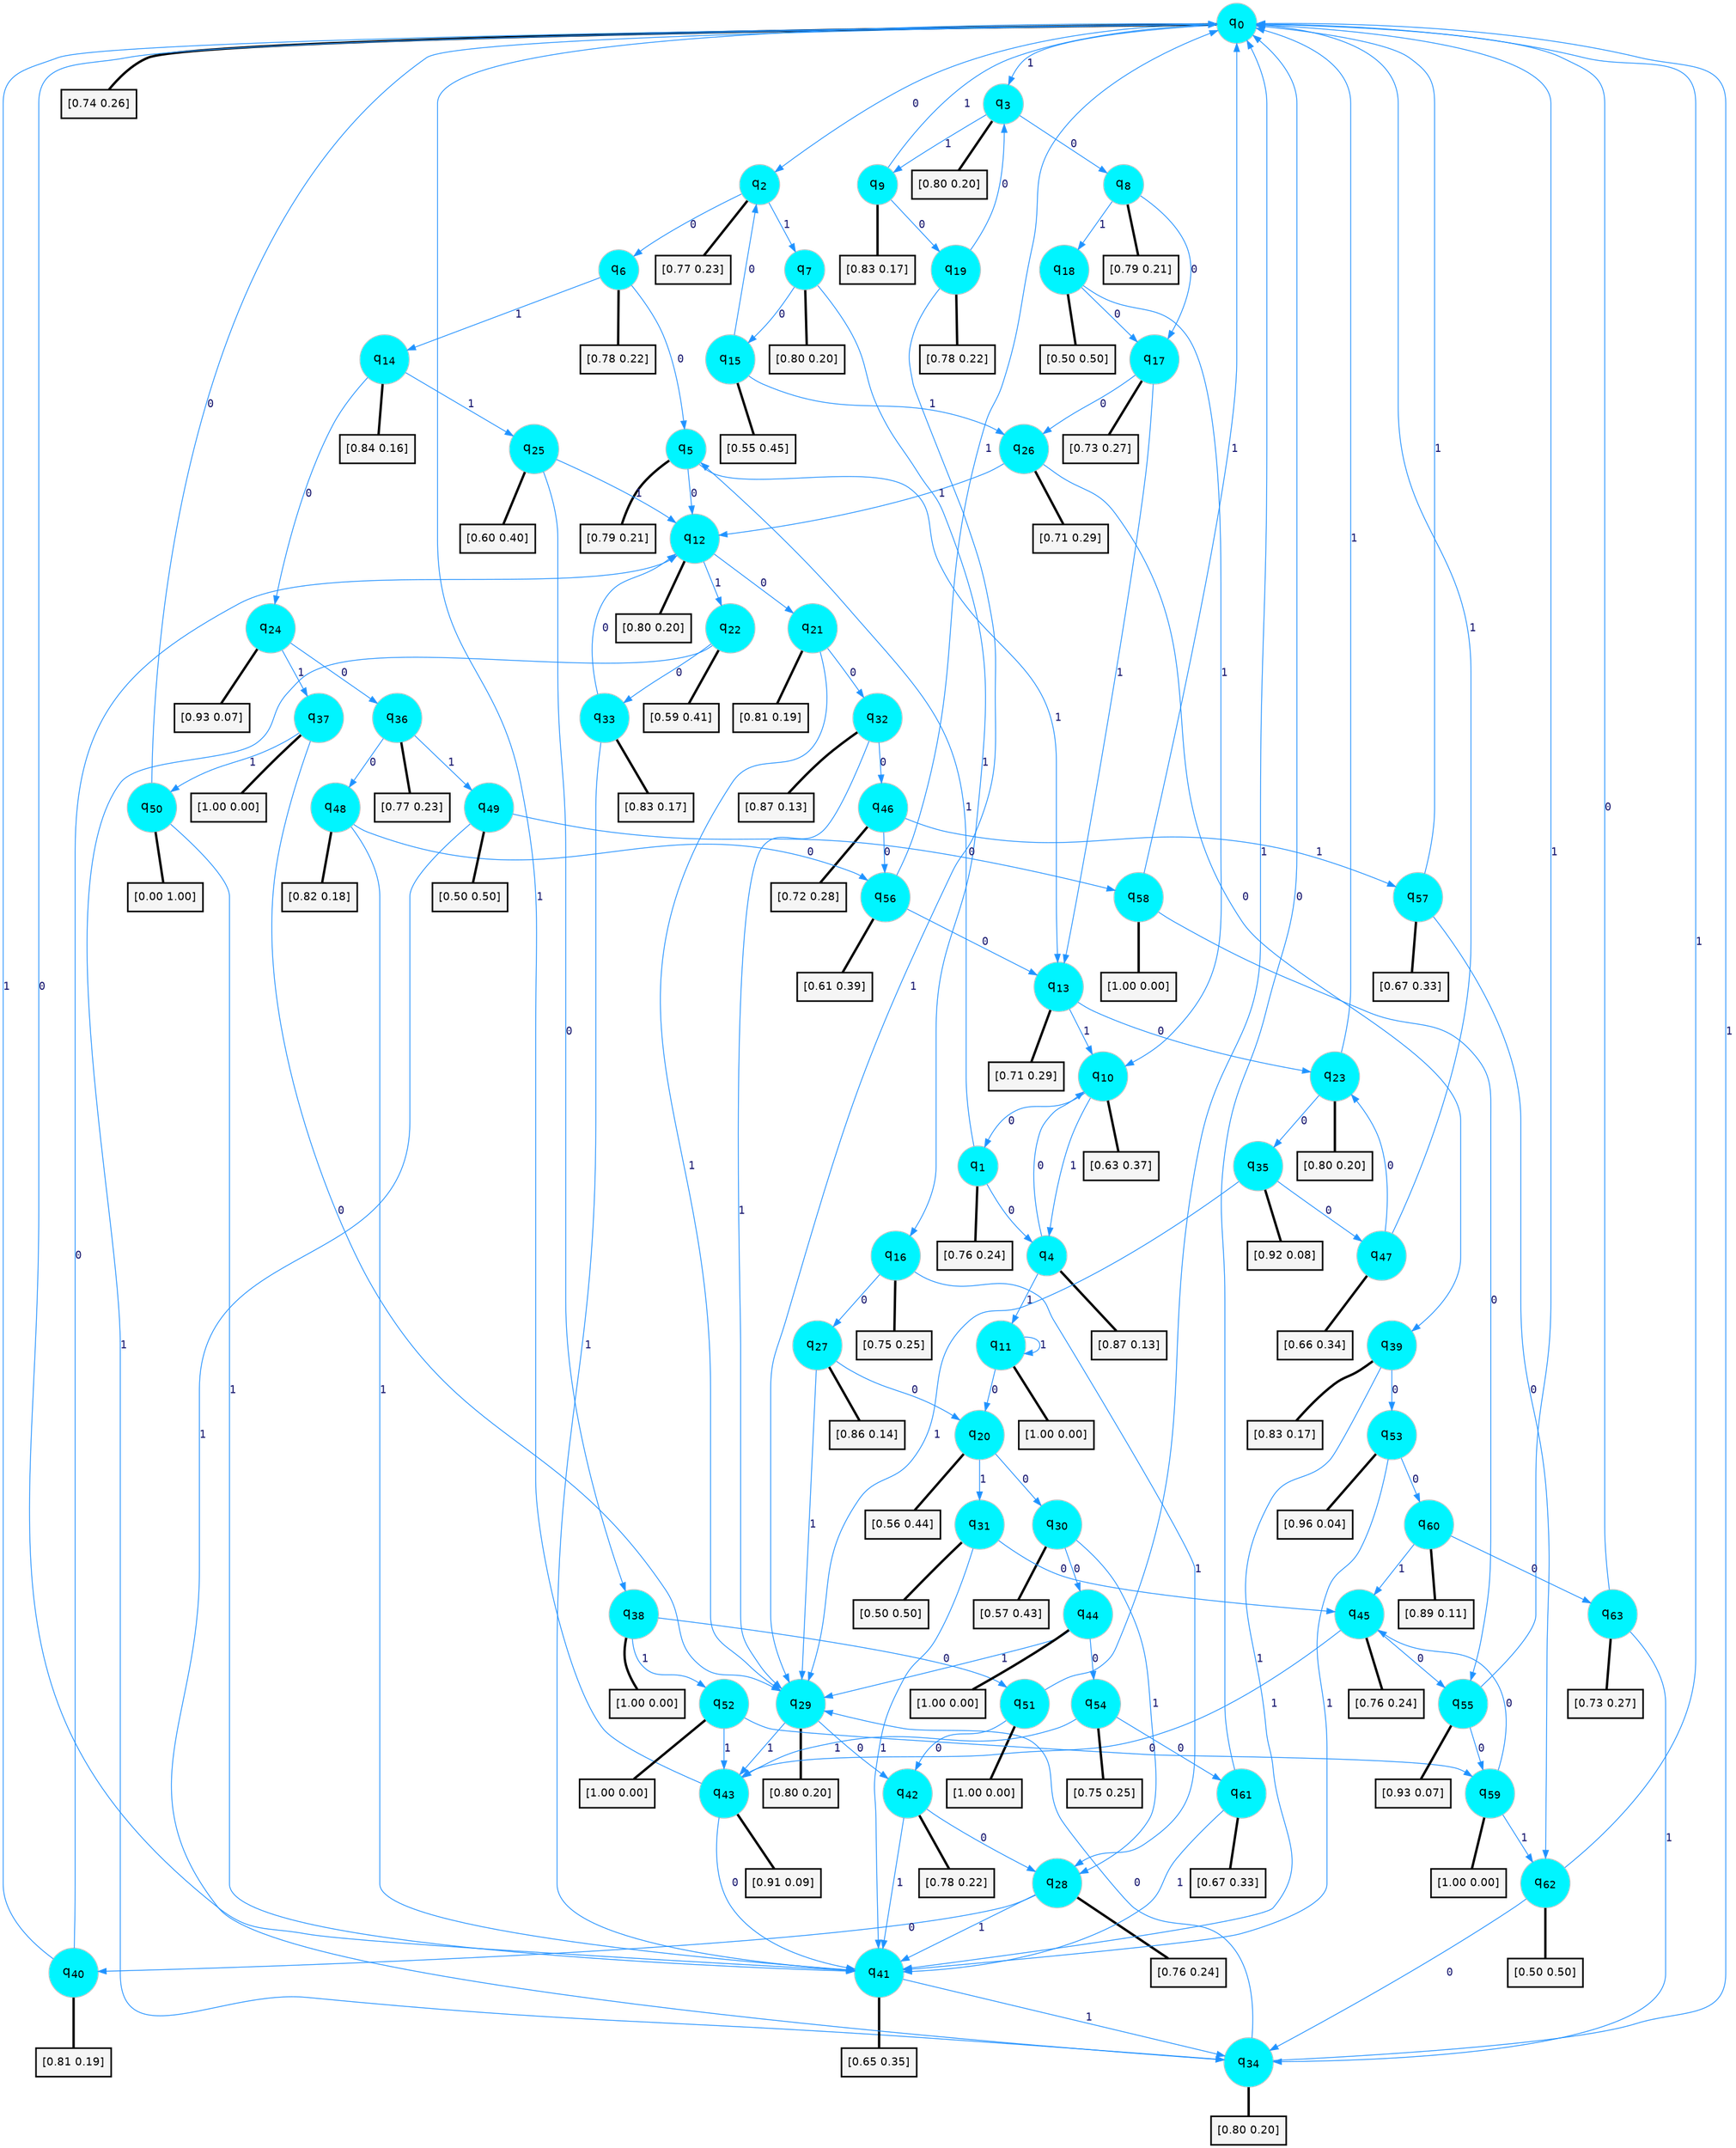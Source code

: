 digraph G {
graph [
bgcolor=transparent, dpi=300, rankdir=TD, size="40,25"];
node [
color=gray, fillcolor=turquoise1, fontcolor=black, fontname=Helvetica, fontsize=16, fontweight=bold, shape=circle, style=filled];
edge [
arrowsize=1, color=dodgerblue1, fontcolor=midnightblue, fontname=courier, fontweight=bold, penwidth=1, style=solid, weight=20];
0[label=<q<SUB>0</SUB>>];
1[label=<q<SUB>1</SUB>>];
2[label=<q<SUB>2</SUB>>];
3[label=<q<SUB>3</SUB>>];
4[label=<q<SUB>4</SUB>>];
5[label=<q<SUB>5</SUB>>];
6[label=<q<SUB>6</SUB>>];
7[label=<q<SUB>7</SUB>>];
8[label=<q<SUB>8</SUB>>];
9[label=<q<SUB>9</SUB>>];
10[label=<q<SUB>10</SUB>>];
11[label=<q<SUB>11</SUB>>];
12[label=<q<SUB>12</SUB>>];
13[label=<q<SUB>13</SUB>>];
14[label=<q<SUB>14</SUB>>];
15[label=<q<SUB>15</SUB>>];
16[label=<q<SUB>16</SUB>>];
17[label=<q<SUB>17</SUB>>];
18[label=<q<SUB>18</SUB>>];
19[label=<q<SUB>19</SUB>>];
20[label=<q<SUB>20</SUB>>];
21[label=<q<SUB>21</SUB>>];
22[label=<q<SUB>22</SUB>>];
23[label=<q<SUB>23</SUB>>];
24[label=<q<SUB>24</SUB>>];
25[label=<q<SUB>25</SUB>>];
26[label=<q<SUB>26</SUB>>];
27[label=<q<SUB>27</SUB>>];
28[label=<q<SUB>28</SUB>>];
29[label=<q<SUB>29</SUB>>];
30[label=<q<SUB>30</SUB>>];
31[label=<q<SUB>31</SUB>>];
32[label=<q<SUB>32</SUB>>];
33[label=<q<SUB>33</SUB>>];
34[label=<q<SUB>34</SUB>>];
35[label=<q<SUB>35</SUB>>];
36[label=<q<SUB>36</SUB>>];
37[label=<q<SUB>37</SUB>>];
38[label=<q<SUB>38</SUB>>];
39[label=<q<SUB>39</SUB>>];
40[label=<q<SUB>40</SUB>>];
41[label=<q<SUB>41</SUB>>];
42[label=<q<SUB>42</SUB>>];
43[label=<q<SUB>43</SUB>>];
44[label=<q<SUB>44</SUB>>];
45[label=<q<SUB>45</SUB>>];
46[label=<q<SUB>46</SUB>>];
47[label=<q<SUB>47</SUB>>];
48[label=<q<SUB>48</SUB>>];
49[label=<q<SUB>49</SUB>>];
50[label=<q<SUB>50</SUB>>];
51[label=<q<SUB>51</SUB>>];
52[label=<q<SUB>52</SUB>>];
53[label=<q<SUB>53</SUB>>];
54[label=<q<SUB>54</SUB>>];
55[label=<q<SUB>55</SUB>>];
56[label=<q<SUB>56</SUB>>];
57[label=<q<SUB>57</SUB>>];
58[label=<q<SUB>58</SUB>>];
59[label=<q<SUB>59</SUB>>];
60[label=<q<SUB>60</SUB>>];
61[label=<q<SUB>61</SUB>>];
62[label=<q<SUB>62</SUB>>];
63[label=<q<SUB>63</SUB>>];
64[label="[0.74 0.26]", shape=box,fontcolor=black, fontname=Helvetica, fontsize=14, penwidth=2, fillcolor=whitesmoke,color=black];
65[label="[0.76 0.24]", shape=box,fontcolor=black, fontname=Helvetica, fontsize=14, penwidth=2, fillcolor=whitesmoke,color=black];
66[label="[0.77 0.23]", shape=box,fontcolor=black, fontname=Helvetica, fontsize=14, penwidth=2, fillcolor=whitesmoke,color=black];
67[label="[0.80 0.20]", shape=box,fontcolor=black, fontname=Helvetica, fontsize=14, penwidth=2, fillcolor=whitesmoke,color=black];
68[label="[0.87 0.13]", shape=box,fontcolor=black, fontname=Helvetica, fontsize=14, penwidth=2, fillcolor=whitesmoke,color=black];
69[label="[0.79 0.21]", shape=box,fontcolor=black, fontname=Helvetica, fontsize=14, penwidth=2, fillcolor=whitesmoke,color=black];
70[label="[0.78 0.22]", shape=box,fontcolor=black, fontname=Helvetica, fontsize=14, penwidth=2, fillcolor=whitesmoke,color=black];
71[label="[0.80 0.20]", shape=box,fontcolor=black, fontname=Helvetica, fontsize=14, penwidth=2, fillcolor=whitesmoke,color=black];
72[label="[0.79 0.21]", shape=box,fontcolor=black, fontname=Helvetica, fontsize=14, penwidth=2, fillcolor=whitesmoke,color=black];
73[label="[0.83 0.17]", shape=box,fontcolor=black, fontname=Helvetica, fontsize=14, penwidth=2, fillcolor=whitesmoke,color=black];
74[label="[0.63 0.37]", shape=box,fontcolor=black, fontname=Helvetica, fontsize=14, penwidth=2, fillcolor=whitesmoke,color=black];
75[label="[1.00 0.00]", shape=box,fontcolor=black, fontname=Helvetica, fontsize=14, penwidth=2, fillcolor=whitesmoke,color=black];
76[label="[0.80 0.20]", shape=box,fontcolor=black, fontname=Helvetica, fontsize=14, penwidth=2, fillcolor=whitesmoke,color=black];
77[label="[0.71 0.29]", shape=box,fontcolor=black, fontname=Helvetica, fontsize=14, penwidth=2, fillcolor=whitesmoke,color=black];
78[label="[0.84 0.16]", shape=box,fontcolor=black, fontname=Helvetica, fontsize=14, penwidth=2, fillcolor=whitesmoke,color=black];
79[label="[0.55 0.45]", shape=box,fontcolor=black, fontname=Helvetica, fontsize=14, penwidth=2, fillcolor=whitesmoke,color=black];
80[label="[0.75 0.25]", shape=box,fontcolor=black, fontname=Helvetica, fontsize=14, penwidth=2, fillcolor=whitesmoke,color=black];
81[label="[0.73 0.27]", shape=box,fontcolor=black, fontname=Helvetica, fontsize=14, penwidth=2, fillcolor=whitesmoke,color=black];
82[label="[0.50 0.50]", shape=box,fontcolor=black, fontname=Helvetica, fontsize=14, penwidth=2, fillcolor=whitesmoke,color=black];
83[label="[0.78 0.22]", shape=box,fontcolor=black, fontname=Helvetica, fontsize=14, penwidth=2, fillcolor=whitesmoke,color=black];
84[label="[0.56 0.44]", shape=box,fontcolor=black, fontname=Helvetica, fontsize=14, penwidth=2, fillcolor=whitesmoke,color=black];
85[label="[0.81 0.19]", shape=box,fontcolor=black, fontname=Helvetica, fontsize=14, penwidth=2, fillcolor=whitesmoke,color=black];
86[label="[0.59 0.41]", shape=box,fontcolor=black, fontname=Helvetica, fontsize=14, penwidth=2, fillcolor=whitesmoke,color=black];
87[label="[0.80 0.20]", shape=box,fontcolor=black, fontname=Helvetica, fontsize=14, penwidth=2, fillcolor=whitesmoke,color=black];
88[label="[0.93 0.07]", shape=box,fontcolor=black, fontname=Helvetica, fontsize=14, penwidth=2, fillcolor=whitesmoke,color=black];
89[label="[0.60 0.40]", shape=box,fontcolor=black, fontname=Helvetica, fontsize=14, penwidth=2, fillcolor=whitesmoke,color=black];
90[label="[0.71 0.29]", shape=box,fontcolor=black, fontname=Helvetica, fontsize=14, penwidth=2, fillcolor=whitesmoke,color=black];
91[label="[0.86 0.14]", shape=box,fontcolor=black, fontname=Helvetica, fontsize=14, penwidth=2, fillcolor=whitesmoke,color=black];
92[label="[0.76 0.24]", shape=box,fontcolor=black, fontname=Helvetica, fontsize=14, penwidth=2, fillcolor=whitesmoke,color=black];
93[label="[0.80 0.20]", shape=box,fontcolor=black, fontname=Helvetica, fontsize=14, penwidth=2, fillcolor=whitesmoke,color=black];
94[label="[0.57 0.43]", shape=box,fontcolor=black, fontname=Helvetica, fontsize=14, penwidth=2, fillcolor=whitesmoke,color=black];
95[label="[0.50 0.50]", shape=box,fontcolor=black, fontname=Helvetica, fontsize=14, penwidth=2, fillcolor=whitesmoke,color=black];
96[label="[0.87 0.13]", shape=box,fontcolor=black, fontname=Helvetica, fontsize=14, penwidth=2, fillcolor=whitesmoke,color=black];
97[label="[0.83 0.17]", shape=box,fontcolor=black, fontname=Helvetica, fontsize=14, penwidth=2, fillcolor=whitesmoke,color=black];
98[label="[0.80 0.20]", shape=box,fontcolor=black, fontname=Helvetica, fontsize=14, penwidth=2, fillcolor=whitesmoke,color=black];
99[label="[0.92 0.08]", shape=box,fontcolor=black, fontname=Helvetica, fontsize=14, penwidth=2, fillcolor=whitesmoke,color=black];
100[label="[0.77 0.23]", shape=box,fontcolor=black, fontname=Helvetica, fontsize=14, penwidth=2, fillcolor=whitesmoke,color=black];
101[label="[1.00 0.00]", shape=box,fontcolor=black, fontname=Helvetica, fontsize=14, penwidth=2, fillcolor=whitesmoke,color=black];
102[label="[1.00 0.00]", shape=box,fontcolor=black, fontname=Helvetica, fontsize=14, penwidth=2, fillcolor=whitesmoke,color=black];
103[label="[0.83 0.17]", shape=box,fontcolor=black, fontname=Helvetica, fontsize=14, penwidth=2, fillcolor=whitesmoke,color=black];
104[label="[0.81 0.19]", shape=box,fontcolor=black, fontname=Helvetica, fontsize=14, penwidth=2, fillcolor=whitesmoke,color=black];
105[label="[0.65 0.35]", shape=box,fontcolor=black, fontname=Helvetica, fontsize=14, penwidth=2, fillcolor=whitesmoke,color=black];
106[label="[0.78 0.22]", shape=box,fontcolor=black, fontname=Helvetica, fontsize=14, penwidth=2, fillcolor=whitesmoke,color=black];
107[label="[0.91 0.09]", shape=box,fontcolor=black, fontname=Helvetica, fontsize=14, penwidth=2, fillcolor=whitesmoke,color=black];
108[label="[1.00 0.00]", shape=box,fontcolor=black, fontname=Helvetica, fontsize=14, penwidth=2, fillcolor=whitesmoke,color=black];
109[label="[0.76 0.24]", shape=box,fontcolor=black, fontname=Helvetica, fontsize=14, penwidth=2, fillcolor=whitesmoke,color=black];
110[label="[0.72 0.28]", shape=box,fontcolor=black, fontname=Helvetica, fontsize=14, penwidth=2, fillcolor=whitesmoke,color=black];
111[label="[0.66 0.34]", shape=box,fontcolor=black, fontname=Helvetica, fontsize=14, penwidth=2, fillcolor=whitesmoke,color=black];
112[label="[0.82 0.18]", shape=box,fontcolor=black, fontname=Helvetica, fontsize=14, penwidth=2, fillcolor=whitesmoke,color=black];
113[label="[0.50 0.50]", shape=box,fontcolor=black, fontname=Helvetica, fontsize=14, penwidth=2, fillcolor=whitesmoke,color=black];
114[label="[0.00 1.00]", shape=box,fontcolor=black, fontname=Helvetica, fontsize=14, penwidth=2, fillcolor=whitesmoke,color=black];
115[label="[1.00 0.00]", shape=box,fontcolor=black, fontname=Helvetica, fontsize=14, penwidth=2, fillcolor=whitesmoke,color=black];
116[label="[1.00 0.00]", shape=box,fontcolor=black, fontname=Helvetica, fontsize=14, penwidth=2, fillcolor=whitesmoke,color=black];
117[label="[0.96 0.04]", shape=box,fontcolor=black, fontname=Helvetica, fontsize=14, penwidth=2, fillcolor=whitesmoke,color=black];
118[label="[0.75 0.25]", shape=box,fontcolor=black, fontname=Helvetica, fontsize=14, penwidth=2, fillcolor=whitesmoke,color=black];
119[label="[0.93 0.07]", shape=box,fontcolor=black, fontname=Helvetica, fontsize=14, penwidth=2, fillcolor=whitesmoke,color=black];
120[label="[0.61 0.39]", shape=box,fontcolor=black, fontname=Helvetica, fontsize=14, penwidth=2, fillcolor=whitesmoke,color=black];
121[label="[0.67 0.33]", shape=box,fontcolor=black, fontname=Helvetica, fontsize=14, penwidth=2, fillcolor=whitesmoke,color=black];
122[label="[1.00 0.00]", shape=box,fontcolor=black, fontname=Helvetica, fontsize=14, penwidth=2, fillcolor=whitesmoke,color=black];
123[label="[1.00 0.00]", shape=box,fontcolor=black, fontname=Helvetica, fontsize=14, penwidth=2, fillcolor=whitesmoke,color=black];
124[label="[0.89 0.11]", shape=box,fontcolor=black, fontname=Helvetica, fontsize=14, penwidth=2, fillcolor=whitesmoke,color=black];
125[label="[0.67 0.33]", shape=box,fontcolor=black, fontname=Helvetica, fontsize=14, penwidth=2, fillcolor=whitesmoke,color=black];
126[label="[0.50 0.50]", shape=box,fontcolor=black, fontname=Helvetica, fontsize=14, penwidth=2, fillcolor=whitesmoke,color=black];
127[label="[0.73 0.27]", shape=box,fontcolor=black, fontname=Helvetica, fontsize=14, penwidth=2, fillcolor=whitesmoke,color=black];
0->2 [label=0];
0->3 [label=1];
0->64 [arrowhead=none, penwidth=3,color=black];
1->4 [label=0];
1->5 [label=1];
1->65 [arrowhead=none, penwidth=3,color=black];
2->6 [label=0];
2->7 [label=1];
2->66 [arrowhead=none, penwidth=3,color=black];
3->8 [label=0];
3->9 [label=1];
3->67 [arrowhead=none, penwidth=3,color=black];
4->10 [label=0];
4->11 [label=1];
4->68 [arrowhead=none, penwidth=3,color=black];
5->12 [label=0];
5->13 [label=1];
5->69 [arrowhead=none, penwidth=3,color=black];
6->5 [label=0];
6->14 [label=1];
6->70 [arrowhead=none, penwidth=3,color=black];
7->15 [label=0];
7->16 [label=1];
7->71 [arrowhead=none, penwidth=3,color=black];
8->17 [label=0];
8->18 [label=1];
8->72 [arrowhead=none, penwidth=3,color=black];
9->19 [label=0];
9->0 [label=1];
9->73 [arrowhead=none, penwidth=3,color=black];
10->1 [label=0];
10->4 [label=1];
10->74 [arrowhead=none, penwidth=3,color=black];
11->20 [label=0];
11->11 [label=1];
11->75 [arrowhead=none, penwidth=3,color=black];
12->21 [label=0];
12->22 [label=1];
12->76 [arrowhead=none, penwidth=3,color=black];
13->23 [label=0];
13->10 [label=1];
13->77 [arrowhead=none, penwidth=3,color=black];
14->24 [label=0];
14->25 [label=1];
14->78 [arrowhead=none, penwidth=3,color=black];
15->2 [label=0];
15->26 [label=1];
15->79 [arrowhead=none, penwidth=3,color=black];
16->27 [label=0];
16->28 [label=1];
16->80 [arrowhead=none, penwidth=3,color=black];
17->26 [label=0];
17->13 [label=1];
17->81 [arrowhead=none, penwidth=3,color=black];
18->17 [label=0];
18->10 [label=1];
18->82 [arrowhead=none, penwidth=3,color=black];
19->3 [label=0];
19->29 [label=1];
19->83 [arrowhead=none, penwidth=3,color=black];
20->30 [label=0];
20->31 [label=1];
20->84 [arrowhead=none, penwidth=3,color=black];
21->32 [label=0];
21->29 [label=1];
21->85 [arrowhead=none, penwidth=3,color=black];
22->33 [label=0];
22->34 [label=1];
22->86 [arrowhead=none, penwidth=3,color=black];
23->35 [label=0];
23->0 [label=1];
23->87 [arrowhead=none, penwidth=3,color=black];
24->36 [label=0];
24->37 [label=1];
24->88 [arrowhead=none, penwidth=3,color=black];
25->38 [label=0];
25->12 [label=1];
25->89 [arrowhead=none, penwidth=3,color=black];
26->39 [label=0];
26->12 [label=1];
26->90 [arrowhead=none, penwidth=3,color=black];
27->20 [label=0];
27->29 [label=1];
27->91 [arrowhead=none, penwidth=3,color=black];
28->40 [label=0];
28->41 [label=1];
28->92 [arrowhead=none, penwidth=3,color=black];
29->42 [label=0];
29->43 [label=1];
29->93 [arrowhead=none, penwidth=3,color=black];
30->44 [label=0];
30->28 [label=1];
30->94 [arrowhead=none, penwidth=3,color=black];
31->45 [label=0];
31->41 [label=1];
31->95 [arrowhead=none, penwidth=3,color=black];
32->46 [label=0];
32->29 [label=1];
32->96 [arrowhead=none, penwidth=3,color=black];
33->12 [label=0];
33->41 [label=1];
33->97 [arrowhead=none, penwidth=3,color=black];
34->29 [label=0];
34->0 [label=1];
34->98 [arrowhead=none, penwidth=3,color=black];
35->47 [label=0];
35->29 [label=1];
35->99 [arrowhead=none, penwidth=3,color=black];
36->48 [label=0];
36->49 [label=1];
36->100 [arrowhead=none, penwidth=3,color=black];
37->29 [label=0];
37->50 [label=1];
37->101 [arrowhead=none, penwidth=3,color=black];
38->51 [label=0];
38->52 [label=1];
38->102 [arrowhead=none, penwidth=3,color=black];
39->53 [label=0];
39->41 [label=1];
39->103 [arrowhead=none, penwidth=3,color=black];
40->12 [label=0];
40->0 [label=1];
40->104 [arrowhead=none, penwidth=3,color=black];
41->0 [label=0];
41->34 [label=1];
41->105 [arrowhead=none, penwidth=3,color=black];
42->28 [label=0];
42->41 [label=1];
42->106 [arrowhead=none, penwidth=3,color=black];
43->41 [label=0];
43->0 [label=1];
43->107 [arrowhead=none, penwidth=3,color=black];
44->54 [label=0];
44->29 [label=1];
44->108 [arrowhead=none, penwidth=3,color=black];
45->55 [label=0];
45->43 [label=1];
45->109 [arrowhead=none, penwidth=3,color=black];
46->56 [label=0];
46->57 [label=1];
46->110 [arrowhead=none, penwidth=3,color=black];
47->23 [label=0];
47->0 [label=1];
47->111 [arrowhead=none, penwidth=3,color=black];
48->56 [label=0];
48->41 [label=1];
48->112 [arrowhead=none, penwidth=3,color=black];
49->58 [label=0];
49->34 [label=1];
49->113 [arrowhead=none, penwidth=3,color=black];
50->0 [label=0];
50->41 [label=1];
50->114 [arrowhead=none, penwidth=3,color=black];
51->42 [label=0];
51->0 [label=1];
51->115 [arrowhead=none, penwidth=3,color=black];
52->59 [label=0];
52->43 [label=1];
52->116 [arrowhead=none, penwidth=3,color=black];
53->60 [label=0];
53->41 [label=1];
53->117 [arrowhead=none, penwidth=3,color=black];
54->61 [label=0];
54->43 [label=1];
54->118 [arrowhead=none, penwidth=3,color=black];
55->59 [label=0];
55->0 [label=1];
55->119 [arrowhead=none, penwidth=3,color=black];
56->13 [label=0];
56->0 [label=1];
56->120 [arrowhead=none, penwidth=3,color=black];
57->62 [label=0];
57->0 [label=1];
57->121 [arrowhead=none, penwidth=3,color=black];
58->55 [label=0];
58->0 [label=1];
58->122 [arrowhead=none, penwidth=3,color=black];
59->45 [label=0];
59->62 [label=1];
59->123 [arrowhead=none, penwidth=3,color=black];
60->63 [label=0];
60->45 [label=1];
60->124 [arrowhead=none, penwidth=3,color=black];
61->0 [label=0];
61->41 [label=1];
61->125 [arrowhead=none, penwidth=3,color=black];
62->34 [label=0];
62->0 [label=1];
62->126 [arrowhead=none, penwidth=3,color=black];
63->0 [label=0];
63->34 [label=1];
63->127 [arrowhead=none, penwidth=3,color=black];
}
